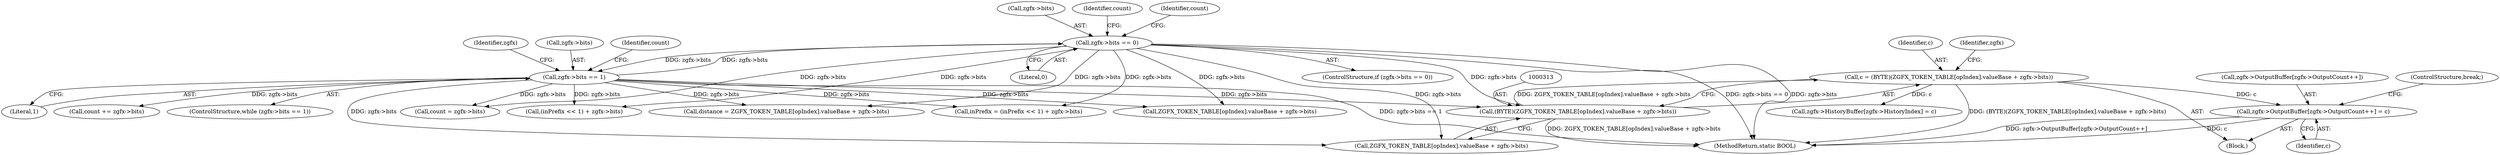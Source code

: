 digraph "0_FreeRDP_17c363a5162fd4dc77b1df54e48d7bd9bf6b3be7_0@pointer" {
"1000357" [label="(Call,zgfx->OutputBuffer[zgfx->OutputCount++] = c)"];
"1000310" [label="(Call,c = (BYTE)(ZGFX_TOKEN_TABLE[opIndex].valueBase + zgfx->bits))"];
"1000312" [label="(Call,(BYTE)(ZGFX_TOKEN_TABLE[opIndex].valueBase + zgfx->bits))"];
"1000396" [label="(Call,zgfx->bits == 0)"];
"1000417" [label="(Call,zgfx->bits == 1)"];
"1000311" [label="(Identifier,c)"];
"1000397" [label="(Call,zgfx->bits)"];
"1000276" [label="(Call,(inPrefix << 1) + zgfx->bits)"];
"1000357" [label="(Call,zgfx->OutputBuffer[zgfx->OutputCount++] = c)"];
"1000323" [label="(Call,zgfx->HistoryBuffer[zgfx->HistoryIndex] = c)"];
"1000310" [label="(Call,c = (BYTE)(ZGFX_TOKEN_TABLE[opIndex].valueBase + zgfx->bits))"];
"1000395" [label="(ControlStructure,if (zgfx->bits == 0))"];
"1000403" [label="(Identifier,count)"];
"1000559" [label="(MethodReturn,static BOOL)"];
"1000274" [label="(Call,inPrefix = (inPrefix << 1) + zgfx->bits)"];
"1000485" [label="(Call,count = zgfx->bits)"];
"1000314" [label="(Call,ZGFX_TOKEN_TABLE[opIndex].valueBase + zgfx->bits)"];
"1000432" [label="(Identifier,zgfx)"];
"1000434" [label="(Call,count += zgfx->bits)"];
"1000408" [label="(Identifier,count)"];
"1000418" [label="(Call,zgfx->bits)"];
"1000400" [label="(Literal,0)"];
"1000366" [label="(Identifier,c)"];
"1000326" [label="(Identifier,zgfx)"];
"1000358" [label="(Call,zgfx->OutputBuffer[zgfx->OutputCount++])"];
"1000396" [label="(Call,zgfx->bits == 0)"];
"1000312" [label="(Call,(BYTE)(ZGFX_TOKEN_TABLE[opIndex].valueBase + zgfx->bits))"];
"1000302" [label="(Block,)"];
"1000416" [label="(ControlStructure,while (zgfx->bits == 1))"];
"1000417" [label="(Call,zgfx->bits == 1)"];
"1000556" [label="(ControlStructure,break;)"];
"1000378" [label="(Call,ZGFX_TOKEN_TABLE[opIndex].valueBase + zgfx->bits)"];
"1000421" [label="(Literal,1)"];
"1000376" [label="(Call,distance = ZGFX_TOKEN_TABLE[opIndex].valueBase + zgfx->bits)"];
"1000424" [label="(Identifier,count)"];
"1000357" -> "1000302"  [label="AST: "];
"1000357" -> "1000366"  [label="CFG: "];
"1000358" -> "1000357"  [label="AST: "];
"1000366" -> "1000357"  [label="AST: "];
"1000556" -> "1000357"  [label="CFG: "];
"1000357" -> "1000559"  [label="DDG: zgfx->OutputBuffer[zgfx->OutputCount++]"];
"1000357" -> "1000559"  [label="DDG: c"];
"1000310" -> "1000357"  [label="DDG: c"];
"1000310" -> "1000302"  [label="AST: "];
"1000310" -> "1000312"  [label="CFG: "];
"1000311" -> "1000310"  [label="AST: "];
"1000312" -> "1000310"  [label="AST: "];
"1000326" -> "1000310"  [label="CFG: "];
"1000310" -> "1000559"  [label="DDG: (BYTE)(ZGFX_TOKEN_TABLE[opIndex].valueBase + zgfx->bits)"];
"1000312" -> "1000310"  [label="DDG: ZGFX_TOKEN_TABLE[opIndex].valueBase + zgfx->bits"];
"1000310" -> "1000323"  [label="DDG: c"];
"1000312" -> "1000314"  [label="CFG: "];
"1000313" -> "1000312"  [label="AST: "];
"1000314" -> "1000312"  [label="AST: "];
"1000312" -> "1000559"  [label="DDG: ZGFX_TOKEN_TABLE[opIndex].valueBase + zgfx->bits"];
"1000396" -> "1000312"  [label="DDG: zgfx->bits"];
"1000417" -> "1000312"  [label="DDG: zgfx->bits"];
"1000396" -> "1000395"  [label="AST: "];
"1000396" -> "1000400"  [label="CFG: "];
"1000397" -> "1000396"  [label="AST: "];
"1000400" -> "1000396"  [label="AST: "];
"1000403" -> "1000396"  [label="CFG: "];
"1000408" -> "1000396"  [label="CFG: "];
"1000396" -> "1000559"  [label="DDG: zgfx->bits == 0"];
"1000396" -> "1000559"  [label="DDG: zgfx->bits"];
"1000396" -> "1000274"  [label="DDG: zgfx->bits"];
"1000396" -> "1000276"  [label="DDG: zgfx->bits"];
"1000396" -> "1000314"  [label="DDG: zgfx->bits"];
"1000396" -> "1000376"  [label="DDG: zgfx->bits"];
"1000396" -> "1000378"  [label="DDG: zgfx->bits"];
"1000417" -> "1000396"  [label="DDG: zgfx->bits"];
"1000396" -> "1000417"  [label="DDG: zgfx->bits"];
"1000396" -> "1000485"  [label="DDG: zgfx->bits"];
"1000417" -> "1000416"  [label="AST: "];
"1000417" -> "1000421"  [label="CFG: "];
"1000418" -> "1000417"  [label="AST: "];
"1000421" -> "1000417"  [label="AST: "];
"1000424" -> "1000417"  [label="CFG: "];
"1000432" -> "1000417"  [label="CFG: "];
"1000417" -> "1000559"  [label="DDG: zgfx->bits == 1"];
"1000417" -> "1000274"  [label="DDG: zgfx->bits"];
"1000417" -> "1000276"  [label="DDG: zgfx->bits"];
"1000417" -> "1000314"  [label="DDG: zgfx->bits"];
"1000417" -> "1000376"  [label="DDG: zgfx->bits"];
"1000417" -> "1000378"  [label="DDG: zgfx->bits"];
"1000417" -> "1000434"  [label="DDG: zgfx->bits"];
"1000417" -> "1000485"  [label="DDG: zgfx->bits"];
}
